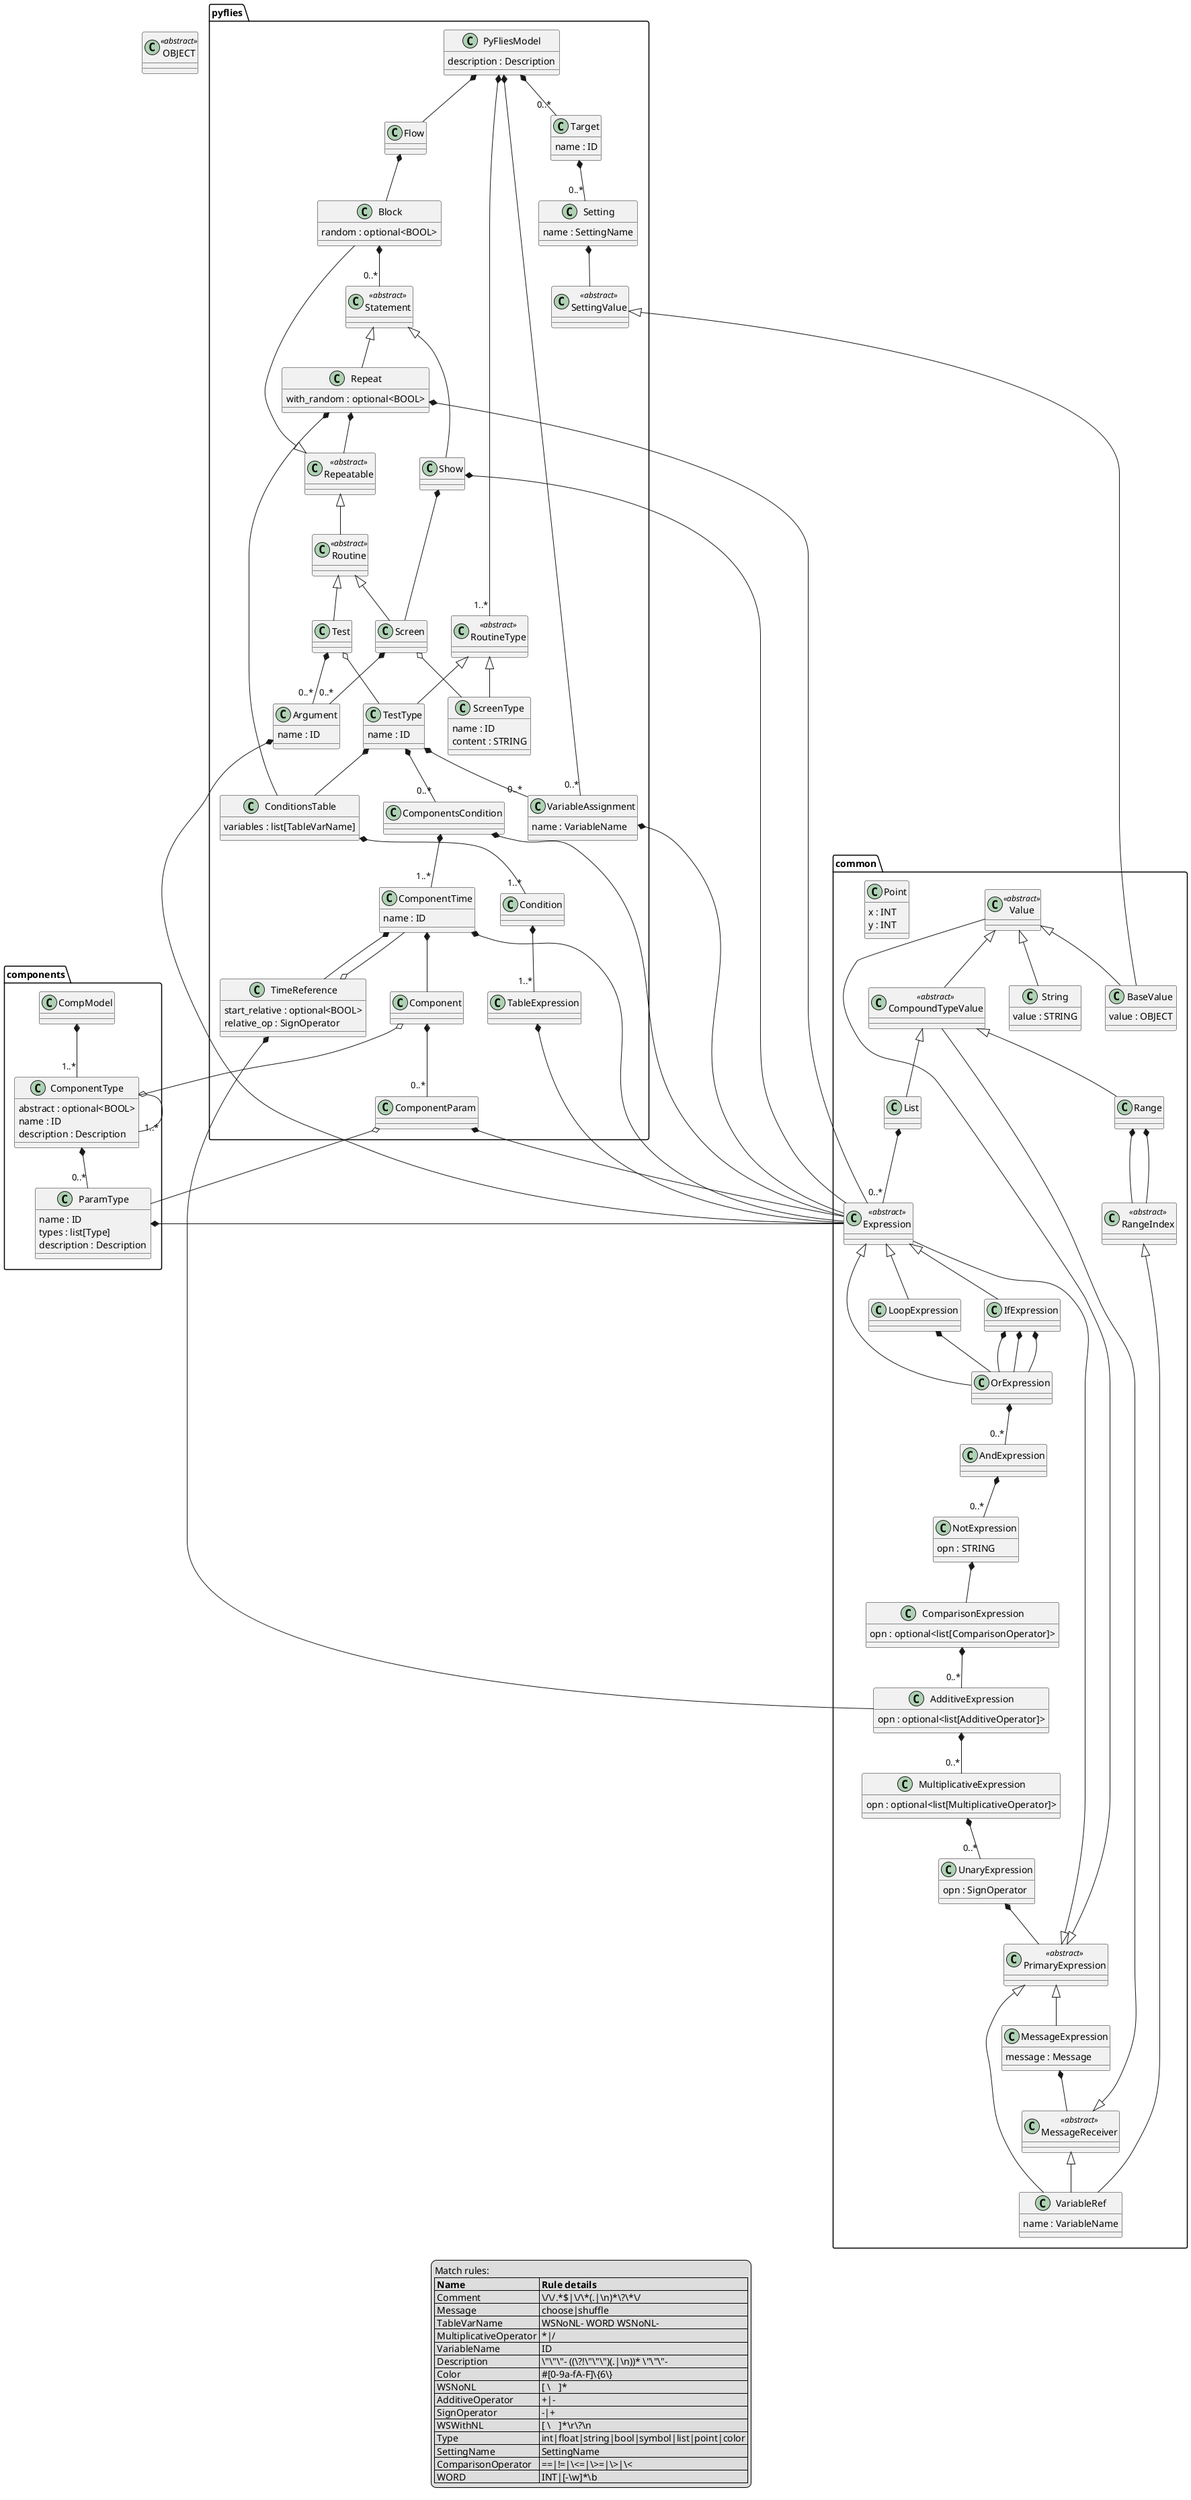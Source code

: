 @startuml
set namespaceSeparator .


class pyflies.PyFliesModel  {
  description : Description
}


class pyflies.RoutineType <<abstract>> {
}


class pyflies.VariableAssignment  {
  name : VariableName
}


class pyflies.TestType  {
  name : ID
}


class pyflies.ConditionsTable  {
  variables : list[TableVarName]
}


class pyflies.TableExpression  {
}


class pyflies.Condition  {
}


class pyflies.ComponentsCondition  {
}


class pyflies.TimeReference  {
  start_relative : optional<BOOL>
  relative_op : SignOperator
}


class pyflies.ComponentTime  {
  name : ID
}


class pyflies.Component  {
}


class pyflies.ComponentParam  {
}


class pyflies.Flow  {
}


class pyflies.Block  {
  random : optional<BOOL>
}


class pyflies.Statement <<abstract>> {
}


class pyflies.Argument  {
  name : ID
}


class pyflies.Repeat  {
  with_random : optional<BOOL>
}


class pyflies.Repeatable <<abstract>> {
}


class pyflies.Routine <<abstract>> {
}


class pyflies.Test  {
}


class pyflies.Show  {
}


class pyflies.Screen  {
}


class pyflies.Target  {
  name : ID
}


class pyflies.Setting  {
  name : SettingName
}


class pyflies.SettingValue <<abstract>> {
}


class pyflies.ScreenType  {
  name : ID
  content : STRING
}


class common.Value <<abstract>> {
}


class common.BaseValue  {
  value : OBJECT
}


class common.String  {
  value : STRING
}


class common.CompoundTypeValue <<abstract>> {
}


class common.Range  {
}


class common.RangeIndex <<abstract>> {
}


class common.List  {
}


class common.VariableRef  {
  name : VariableName
}


class common.Point  {
  x : INT
  y : INT
}


class common.Expression <<abstract>> {
}


class common.IfExpression  {
}


class common.OrExpression  {
}


class common.AndExpression  {
}


class common.NotExpression  {
  opn : STRING
}


class common.ComparisonExpression  {
  opn : optional<list[ComparisonOperator]>
}


class common.AdditiveExpression  {
  opn : optional<list[AdditiveOperator]>
}


class common.MultiplicativeExpression  {
  opn : optional<list[MultiplicativeOperator]>
}


class common.UnaryExpression  {
  opn : SignOperator
}


class common.PrimaryExpression <<abstract>> {
}


class common.MessageExpression  {
  message : Message
}


class common.MessageReceiver <<abstract>> {
}


class common.LoopExpression  {
}


class components.CompModel  {
}


class components.ComponentType  {
  abstract : optional<BOOL>
  name : ID
  description : Description
}


class components.ParamType  {
  name : ID
  types : list[Type]
  description : Description
}


pyflies.PyFliesModel *-- "0..*" pyflies.VariableAssignment
pyflies.PyFliesModel *-- "1..*" pyflies.RoutineType
pyflies.PyFliesModel *-- pyflies.Flow
pyflies.PyFliesModel *-- "0..*" pyflies.Target
pyflies.RoutineType <|-- pyflies.TestType
pyflies.RoutineType <|-- pyflies.ScreenType
pyflies.VariableAssignment *-- common.Expression
pyflies.TestType *-- pyflies.ConditionsTable
pyflies.TestType *-- "0..*" pyflies.VariableAssignment
pyflies.TestType *-- "0..*" pyflies.ComponentsCondition
pyflies.ConditionsTable *-- "1..*" pyflies.Condition
pyflies.TableExpression *-- common.Expression
pyflies.Condition *-- "1..*" pyflies.TableExpression
pyflies.ComponentsCondition *-- common.Expression
pyflies.ComponentsCondition *-- "1..*" pyflies.ComponentTime
pyflies.TimeReference o-- pyflies.ComponentTime
pyflies.TimeReference *-- common.AdditiveExpression
pyflies.ComponentTime *-- pyflies.TimeReference
pyflies.ComponentTime *-- pyflies.Component
pyflies.ComponentTime *-- common.Expression
pyflies.Component o-- components.ComponentType
pyflies.Component *-- "0..*" pyflies.ComponentParam
pyflies.ComponentParam o-- components.ParamType
pyflies.ComponentParam *-- common.Expression
pyflies.Flow *-- pyflies.Block
pyflies.Block *-- "0..*" pyflies.Statement
pyflies.Statement <|-- pyflies.Repeat
pyflies.Statement <|-- pyflies.Show
pyflies.Argument *-- common.Expression
pyflies.Repeat *-- common.Expression
pyflies.Repeat *-- pyflies.Repeatable
pyflies.Repeat *-- pyflies.ConditionsTable
pyflies.Repeatable <|-- pyflies.Block
pyflies.Repeatable <|-- pyflies.Routine
pyflies.Routine <|-- pyflies.Test
pyflies.Routine <|-- pyflies.Screen
pyflies.Test o-- pyflies.TestType
pyflies.Test *-- "0..*" pyflies.Argument
pyflies.Show *-- pyflies.Screen
pyflies.Show *-- common.Expression
pyflies.Screen o-- pyflies.ScreenType
pyflies.Screen *-- "0..*" pyflies.Argument
pyflies.Target *-- "0..*" pyflies.Setting
pyflies.Setting *-- pyflies.SettingValue
pyflies.SettingValue <|-- common.BaseValue
common.Value <|-- common.String
common.Value <|-- common.CompoundTypeValue
common.Value <|-- common.BaseValue


class OBJECT <<abstract>> {
}
common.CompoundTypeValue <|-- common.Range
common.CompoundTypeValue <|-- common.List
common.Range *-- common.RangeIndex
common.Range *-- common.RangeIndex
common.RangeIndex <|-- common.VariableRef
common.List *-- "0..*" common.Expression
common.Expression <|-- common.IfExpression
common.Expression <|-- common.LoopExpression
common.Expression <|-- common.OrExpression
common.IfExpression *-- common.OrExpression
common.IfExpression *-- common.OrExpression
common.IfExpression *-- common.OrExpression
common.OrExpression *-- "0..*" common.AndExpression
common.AndExpression *-- "0..*" common.NotExpression
common.NotExpression *-- common.ComparisonExpression
common.ComparisonExpression *-- "0..*" common.AdditiveExpression
common.AdditiveExpression *-- "0..*" common.MultiplicativeExpression
common.MultiplicativeExpression *-- "0..*" common.UnaryExpression
common.UnaryExpression *-- common.PrimaryExpression
common.PrimaryExpression <|-- common.Expression
common.PrimaryExpression <|-- common.MessageExpression
common.PrimaryExpression <|-- common.Value
common.PrimaryExpression <|-- common.VariableRef
common.MessageExpression *-- common.MessageReceiver
common.MessageReceiver <|-- common.CompoundTypeValue
common.MessageReceiver <|-- common.VariableRef
common.LoopExpression *-- common.OrExpression
components.CompModel *-- "1..*" components.ComponentType
components.ComponentType o-- "1..*" components.ComponentType
components.ComponentType *-- "0..*" components.ParamType
components.ParamType *-- common.Expression

legend
  Match rules:
  |= Name  |= Rule details |
  | Comment | \\/\\/.*$\|\\/\\*(.\|\\n)*\?\\*\\/ |
  | Message | choose\|shuffle |
  | TableVarName | WSNoNL- WORD WSNoNL- |
  | MultiplicativeOperator | *\|/ |
  | VariableName | ID |
  | Description | \"\"\"- ((\?!\"\"\")(.\|\\n))* \"\"\"- |
  | Color | #[0-9a-fA-F]\{6\} |
  | WSNoNL | [ \\t]* |
  | AdditiveOperator | +\|- |
  | SignOperator | -\|+ |
  | WSWithNL | [ \\t]*\\r\?\\n |
  | Type | int\|float\|string\|bool\|symbol\|list\|point\|color |
  | SettingName | SettingName |
  | ComparisonOperator | ==\|!=\|\<=\|\>=\|\>\|\< |
  | WORD | INT\|[-\\w]*\\b |
end legend

@enduml
